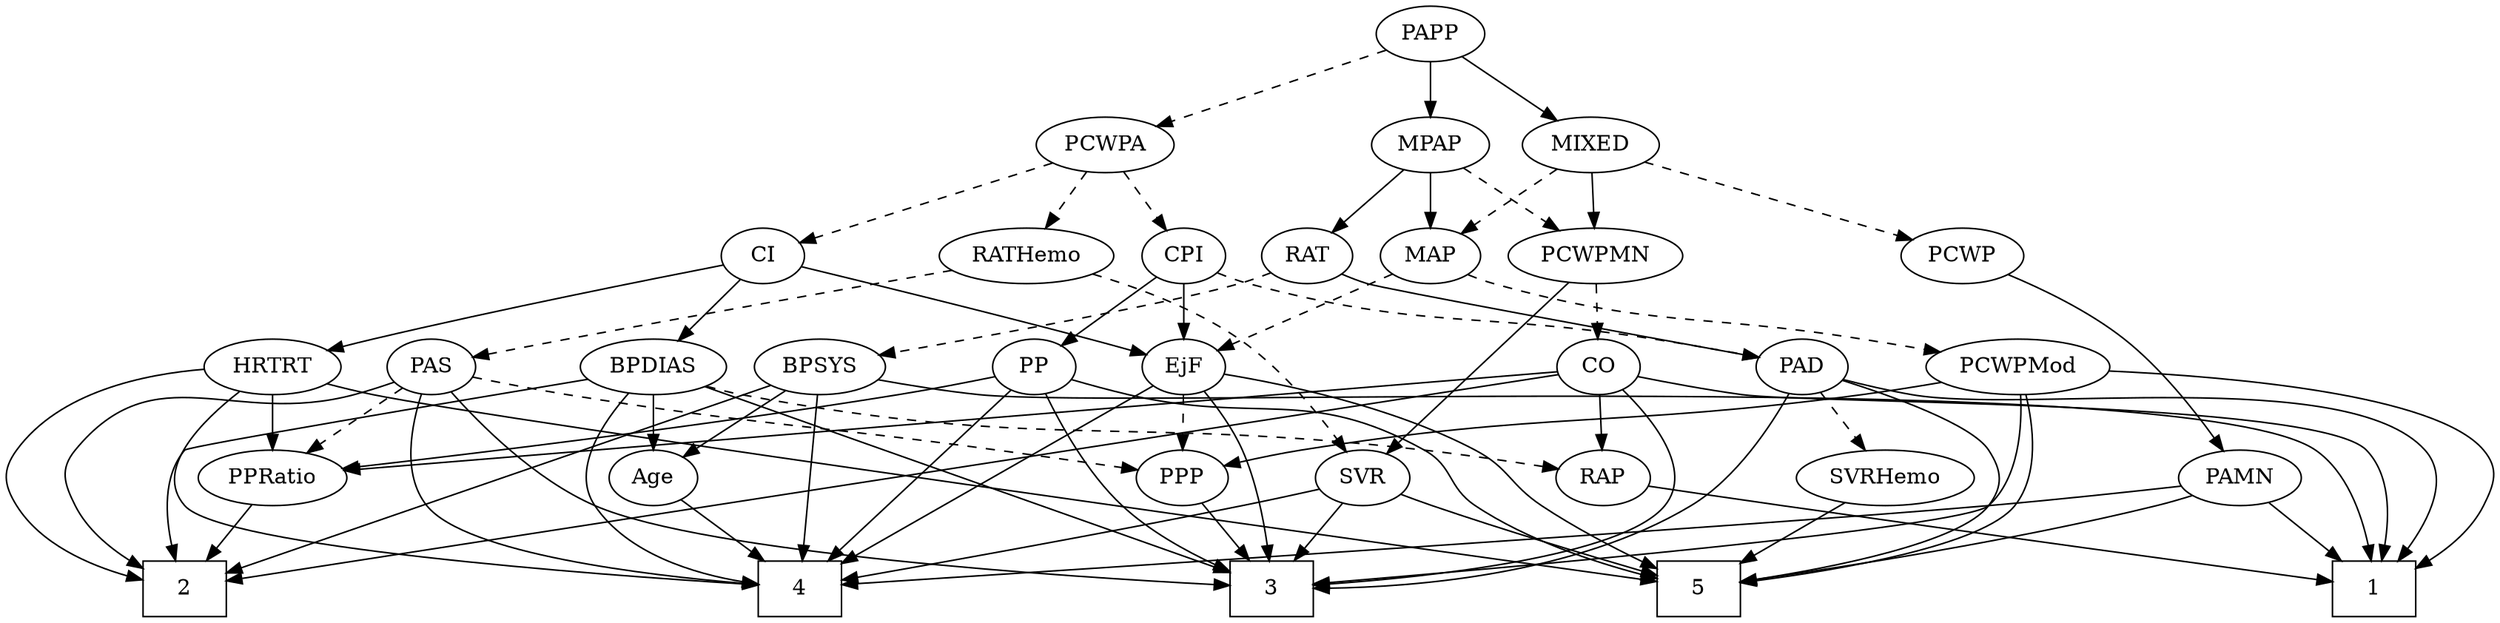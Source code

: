 strict digraph {
	graph [bb="0,0,1551.4,396"];
	node [label="\N"];
	1	[height=0.5,
		pos="1473.7,18",
		shape=box,
		width=0.75];
	2	[height=0.5,
		pos="111.71,18",
		shape=box,
		width=0.75];
	3	[height=0.5,
		pos="794.71,18",
		shape=box,
		width=0.75];
	4	[height=0.5,
		pos="494.71,18",
		shape=box,
		width=0.75];
	5	[height=0.5,
		pos="1058.7,18",
		shape=box,
		width=0.75];
	RAP	[height=0.5,
		pos="1000.7,90",
		width=0.77632];
	RAP -> 1	[pos="e,1446.6,22.96 1027.6,84.923 1050.5,81.464 1084.3,76.381 1113.7,72 1231.5,54.469 1371,34.019 1436.4,24.454",
		style=solid];
	PAS	[height=0.5,
		pos="260.71,162",
		width=0.75];
	PAS -> 2	[pos="e,84.411,32.684 237.96,152.06 230.33,149.25 221.72,146.29 213.71,144 139.87,122.89 93.024,167.69 44.708,108 34.642,95.563 37.738,\
86.402 44.708,72 51.428,58.116 63.746,46.766 76.004,38.182",
		style=solid];
	PAS -> 3	[pos="e,767.5,20.329 273.16,146 291.2,125.43 326.75,89.073 365.71,72 435.79,41.288 666.44,25.874 757.38,20.874",
		style=solid];
	PAS -> 4	[pos="e,467.63,20.894 253.97,144.22 247.34,124.65 240.36,92.393 256.71,72 281.44,41.156 396.78,27.106 457.35,21.764",
		style=solid];
	PPP	[height=0.5,
		pos="739.71,90",
		width=0.75];
	PAS -> PPP	[pos="e,713.7,94.876 286.25,155.79 304.23,152.21 328.88,147.5 350.71,144 471.11,124.68 501.92,124.77 622.71,108 649.86,104.23 680.52,99.768 \
703.65,96.361",
		style=dashed];
	PPRatio	[height=0.5,
		pos="164.71,90",
		width=1.1013];
	PAS -> PPRatio	[pos="e,184.86,105.7 243.1,148.16 229.09,137.94 209.2,123.44 192.97,111.61",
		style=dashed];
	PAD	[height=0.5,
		pos="1122.7,162",
		width=0.79437];
	PAD -> 1	[pos="e,1489.5,36.348 1148.3,153.64 1160.7,150.29 1175.9,146.52 1189.7,144 1259.4,131.25 1459.5,160.88 1506.7,108 1522.7,90.118 1509.8,\
63.82 1495.8,44.445",
		style=solid];
	PAD -> 3	[pos="e,822.06,18.48 1114.9,144.63 1104.2,124.23 1083.2,89.861 1054.7,72 984.81,28.202 885.49,19.744 832.1,18.616",
		style=solid];
	PAD -> 5	[pos="e,1085.8,18.211 1150.2,156.15 1176.2,149.94 1214,136.36 1231.7,108 1240.2,94.436 1241.2,84.864 1231.7,72 1200.6,29.946 1136.8,20.176 \
1096,18.485",
		style=solid];
	SVRHemo	[height=0.5,
		pos="1172.7,90",
		width=1.3902];
	PAD -> SVRHemo	[pos="e,1160.7,107.8 1134.1,145.12 1140.2,136.51 1147.9,125.67 1154.9,115.96",
		style=dashed];
	PAMN	[height=0.5,
		pos="1390.7,90",
		width=1.011];
	PAMN -> 1	[pos="e,1453.5,36.04 1408.3,74.155 1419.2,65.003 1433.3,53.061 1445.7,42.631",
		style=solid];
	PAMN -> 4	[pos="e,521.96,20.832 1355.7,84.903 1323.5,81.22 1274.4,75.819 1231.7,72 1093.4,59.641 662.25,30.301 532.2,21.523",
		style=solid];
	PAMN -> 5	[pos="e,1085.8,22.784 1362.4,78.584 1355.3,76.221 1347.8,73.863 1340.7,72 1254.2,49.289 1150.3,32.366 1096,24.282",
		style=solid];
	PCWP	[height=0.5,
		pos="1230.7,234",
		width=0.97491];
	PCWP -> PAMN	[pos="e,1378.4,107.28 1253.8,220.11 1270.7,210.19 1293.6,195.59 1311.7,180 1334.5,160.33 1356.9,134.23 1372,115.38",
		style=solid];
	PCWPMod	[height=0.5,
		pos="1250.7,162",
		width=1.4443];
	PCWPMod -> 1	[pos="e,1500.8,31.283 1302.3,159.37 1378.2,155.75 1514.4,144.26 1544.7,108 1555,95.724 1551.9,86.303 1544.7,72 1537.2,56.998 1523.2,45.157 \
1509.6,36.507",
		style=solid];
	PCWPMod -> 3	[pos="e,821.94,21.428 1252.4,143.75 1253.4,123.42 1251.5,90.122 1231.7,72 1217,58.538 935.41,31.764 832.21,22.36",
		style=solid];
	PCWPMod -> 5	[pos="e,1085.7,22.575 1255.8,143.95 1260.5,124.42 1264.6,92.502 1248.7,72 1230,47.954 1145.6,31.739 1095.8,24.079",
		style=solid];
	PCWPMod -> PPP	[pos="e,764.56,97.51 1207.3,152.05 1192.6,149.21 1176,146.23 1160.7,144 1007.3,121.59 966.66,133.41 813.71,108 800.81,105.86 786.79,102.82 \
774.46,99.907",
		style=solid];
	PCWPA	[height=0.5,
		pos="694.71,306",
		width=1.1555];
	CI	[height=0.5,
		pos="478.71,234",
		width=0.75];
	PCWPA -> CI	[pos="e,502.57,242.73 662.37,294.52 621.93,281.41 553.03,259.09 512.1,245.82",
		style=dashed];
	RATHemo	[height=0.5,
		pos="647.71,234",
		width=1.3721];
	PCWPA -> RATHemo	[pos="e,659.09,251.96 683.57,288.41 677.97,280.08 671.07,269.8 664.82,260.49",
		style=dashed];
	CPI	[height=0.5,
		pos="741.71,234",
		width=0.75];
	PCWPA -> CPI	[pos="e,730.97,250.99 705.85,288.41 711.67,279.74 718.9,268.97 725.34,259.38",
		style=dashed];
	PCWPMN	[height=0.5,
		pos="995.71,234",
		width=1.3902];
	CO	[height=0.5,
		pos="997.71,162",
		width=0.75];
	PCWPMN -> CO	[pos="e,997.22,180.1 996.2,215.7 996.42,207.98 996.69,198.71 996.93,190.11",
		style=dashed];
	SVR	[height=0.5,
		pos="850.71,90",
		width=0.77632];
	PCWPMN -> SVR	[pos="e,865.48,105.46 979.36,216.99 953.25,191.42 902.11,141.34 872.78,112.62",
		style=solid];
	CO -> 1	[pos="e,1478.7,36.324 1023.1,155.35 1040.4,151.67 1063.8,147.01 1084.7,144 1127.1,137.88 1439,138.86 1468.7,108 1484.1,92.034 1483.8,66.067 \
1480.6,46.292",
		style=solid];
	CO -> 2	[pos="e,139.05,23.382 971.67,156.83 845.5,136.61 297.71,48.81 149.05,24.985",
		style=solid];
	CO -> 3	[pos="e,821.91,20.769 1012.8,146.84 1030.8,128.2 1056.3,95.088 1037.7,72 1012.3,40.449 893.58,26.676 832,21.57",
		style=solid];
	CO -> RAP	[pos="e,999.98,108.1 998.45,143.7 998.78,135.98 999.18,126.71 999.55,118.11",
		style=solid];
	CO -> PPRatio	[pos="e,203.24,94.267 970.91,158.76 883.72,151.47 600.23,127.75 365.71,108 313.7,103.62 254.13,98.579 213.42,95.13",
		style=solid];
	BPDIAS	[height=0.5,
		pos="401.71,162",
		width=1.1735];
	CI -> BPDIAS	[pos="e,418.87,178.61 463.13,218.83 452.6,209.27 438.48,196.43 426.43,185.48",
		style=solid];
	HRTRT	[height=0.5,
		pos="164.71,162",
		width=1.1013];
	CI -> HRTRT	[pos="e,196.98,172.59 452.98,228.25 406.96,219.62 307.61,200.37 224.71,180 218.92,178.58 212.84,176.98 206.86,175.35",
		style=solid];
	EjF	[height=0.5,
		pos="741.71,162",
		width=0.75];
	CI -> EjF	[pos="e,717.35,170.17 503.57,226.76 542.05,217.07 618.3,197.64 682.71,180 690.82,177.78 699.54,175.31 707.72,172.96",
		style=solid];
	SVRHemo -> 5	[pos="e,1086.1,35.789 1148.5,74.155 1132.9,64.586 1112.4,51.968 1094.9,41.215",
		style=solid];
	MIXED	[height=0.5,
		pos="992.71,306",
		width=1.1193];
	MIXED -> PCWP	[pos="e,1201.1,243.7 1025.3,295.41 1068.6,282.68 1145,260.21 1191.4,246.56",
		style=dashed];
	MIXED -> PCWPMN	[pos="e,994.98,252.1 993.45,287.7 993.78,279.98 994.18,270.71 994.55,262.11",
		style=solid];
	MAP	[height=0.5,
		pos="896.71,234",
		width=0.84854];
	MIXED -> MAP	[pos="e,915.09,248.4 972.35,290.15 958.05,279.73 938.78,265.67 923.26,254.36",
		style=dashed];
	BPSYS	[height=0.5,
		pos="499.71,162",
		width=1.0471];
	BPSYS -> 1	[pos="e,1471.8,36.146 534.58,154.67 556.39,150.95 585.1,146.51 610.71,144 702.02,135.04 1360.3,160.22 1435.7,108 1455.9,93.995 1465.5,\
66.882 1469.9,46.244",
		style=solid];
	BPSYS -> 2	[pos="e,138.86,28.937 470.55,150.33 400.97,124.86 225.35,60.592 148.58,32.496",
		style=solid];
	BPSYS -> 4	[pos="e,495.31,36.189 499.11,143.87 498.25,119.67 496.69,75.211 495.67,46.393",
		style=solid];
	Age	[height=0.5,
		pos="401.71,90",
		width=0.75];
	BPSYS -> Age	[pos="e,419.68,103.84 479.4,146.5 464.55,135.89 444.26,121.4 428.15,109.88",
		style=solid];
	BPDIAS -> 2	[pos="e,106.83,36.019 363.2,154.5 286.11,141.4 119.78,112.68 115.71,108 101.16,91.287 101.64,65.41 104.89,45.858",
		style=solid];
	BPDIAS -> 3	[pos="e,767.51,28.828 432.87,149.74 504.55,123.84 680.81,60.155 757.76,32.349",
		style=solid];
	BPDIAS -> 4	[pos="e,467.49,21.505 386.34,144.93 370.49,126.32 350.12,95.26 365.71,72 385.97,41.775 426.9,28.772 457.24,23.187",
		style=solid];
	BPDIAS -> RAP	[pos="e,973.83,95.559 432.4,149.46 439.02,147.34 446.03,145.37 452.71,144 642.75,105.05 695.02,130.44 887.71,108 913.23,105.03 941.84,\
100.71 963.89,97.174",
		style=dashed];
	BPDIAS -> Age	[pos="e,401.71,108.1 401.71,143.7 401.71,135.98 401.71,126.71 401.71,118.11",
		style=solid];
	HRTRT -> 2	[pos="e,84.283,24.399 125.06,159.99 87.673,156.67 33.487,145.23 6.7081,108 -2.6349,95.011 -1.6777,85.626 6.7081,72 21.41,48.11 50.57,34.598 \
74.436,27.205",
		style=solid];
	HRTRT -> 4	[pos="e,467.68,18.431 145.91,145.93 124.76,127.2 95.797,94.89 115.71,72 159.82,21.293 370.91,17.631 457.51,18.325",
		style=solid];
	HRTRT -> 5	[pos="e,1031.3,22.9 196.59,151.15 205.62,148.59 215.5,145.99 224.71,144 303.85,126.91 868.85,46.035 1021,24.357",
		style=solid];
	HRTRT -> PPRatio	[pos="e,164.71,108.1 164.71,143.7 164.71,135.98 164.71,126.71 164.71,118.11",
		style=solid];
	RATHemo -> PAS	[pos="e,286.3,167.91 603.9,225.33 545.94,215.14 440.6,196.51 350.71,180 332.71,176.69 312.7,172.92 296.12,169.78",
		style=dashed];
	RATHemo -> SVR	[pos="e,841,107.21 682.22,221.11 715.16,209.38 762.02,191.57 777.71,180 801.56,162.41 822.27,135.34 835.48,115.67",
		style=dashed];
	MAP -> PCWPMod	[pos="e,1206.3,171.63 920.05,221.96 925.43,219.73 931.2,217.59 936.71,216 1033.6,188.07 1061.4,197.36 1160.7,180 1172.2,177.99 1184.5,\
175.73 1196.2,173.54",
		style=dashed];
	MAP -> EjF	[pos="e,763.46,172.83 873.17,222.37 846.38,210.27 802.53,190.47 772.92,177.09",
		style=dashed];
	MPAP	[height=0.5,
		pos="896.71,306",
		width=0.97491];
	MPAP -> PCWPMN	[pos="e,973.99,250.36 916.74,290.83 930.76,280.92 949.73,267.51 965.56,256.31",
		style=dashed];
	MPAP -> MAP	[pos="e,896.71,252.1 896.71,287.7 896.71,279.98 896.71,270.71 896.71,262.11",
		style=solid];
	RAT	[height=0.5,
		pos="820.71,234",
		width=0.75827];
	MPAP -> RAT	[pos="e,835.88,248.97 880.22,289.81 869.4,279.85 855.12,266.7 843.26,255.77",
		style=solid];
	CPI -> PAD	[pos="e,1095.9,168.45 763.69,223.17 770.34,220.51 777.73,217.86 784.71,216 892.77,187.25 923.43,198.49 1033.7,180 1050.9,177.12 1069.9,\
173.55 1085.9,170.43",
		style=dashed];
	PP	[height=0.5,
		pos="646.71,162",
		width=0.75];
	CPI -> PP	[pos="e,664.34,175.99 724.28,220.16 709.78,209.47 688.92,194.1 672.48,181.99",
		style=solid];
	CPI -> EjF	[pos="e,741.71,180.1 741.71,215.7 741.71,207.98 741.71,198.71 741.71,190.11",
		style=solid];
	PP -> 3	[pos="e,767.38,30.677 654.23,144.58 663.65,125.37 681.32,93.459 703.71,72 719.56,56.809 740.56,44.208 758.39,35.111",
		style=solid];
	PP -> 4	[pos="e,513.06,36.142 631.58,146.87 605.69,122.68 552.6,73.084 520.69,43.268",
		style=solid];
	PP -> 5	[pos="e,1031.5,25.437 670.7,153.59 681.36,150.42 694.11,146.81 705.71,144 785.84,124.57 815.83,148.4 887.71,108 906.63,97.365 902.77,84.216 \
920.71,72 951.83,50.81 992.6,36.501 1021.7,28.146",
		style=solid];
	PP -> PPRatio	[pos="e,202.45,95.848 620.84,156.38 600.67,152.83 571.94,147.89 546.71,144 426.72,125.48 285.05,106.61 212.62,97.17",
		style=solid];
	PPP -> 3	[pos="e,781.25,36.127 751.64,73.811 758.45,65.141 767.17,54.052 774.97,44.12",
		style=solid];
	PAPP	[height=0.5,
		pos="896.71,378",
		width=0.88464];
	PAPP -> PCWPA	[pos="e,726.1,317.88 870.3,367.85 836.02,355.97 775.83,335.11 735.62,321.18",
		style=dashed];
	PAPP -> MIXED	[pos="e,972.46,321.77 915.67,363.17 929.51,353.08 948.49,339.24 964.15,327.82",
		style=solid];
	PAPP -> MPAP	[pos="e,896.71,324.1 896.71,359.7 896.71,351.98 896.71,342.71 896.71,334.11",
		style=solid];
	SVR -> 3	[pos="e,808.68,36.461 838.28,73.465 831.43,64.906 822.76,54.069 814.96,44.32",
		style=solid];
	SVR -> 4	[pos="e,521.9,23.788 824.73,82.866 810.31,79.524 792.05,75.392 775.71,72 688.67,53.933 585.91,35.21 532.01,25.588",
		style=solid];
	SVR -> 5	[pos="e,1031.5,27.007 873.69,79.332 879.84,76.848 886.49,74.246 892.71,72 936.54,56.157 987.74,40.188 1021.6,29.982",
		style=solid];
	RAT -> PAD	[pos="e,1095.7,168.21 841.68,222.05 846.52,219.81 851.72,217.65 856.71,216 867.55,212.42 1014.8,183.82 1085.4,170.18",
		style=solid];
	RAT -> BPSYS	[pos="e,534.65,168.82 798.67,223.37 792.02,220.71 784.65,218.01 777.71,216 734.71,203.52 612.04,181.95 544.93,170.55",
		style=dashed];
	PPRatio -> 2	[pos="e,124.67,36.124 152.42,72.765 145.98,64.268 137.96,53.677 130.75,44.146",
		style=solid];
	Age -> 4	[pos="e,472.01,36.082 419.2,75.834 431.69,66.431 448.83,53.529 463.63,42.394",
		style=solid];
	EjF -> 3	[pos="e,792.89,36.274 753.72,145.59 761.08,135.43 770.13,121.55 775.71,108 783.86,88.184 788.71,64.386 791.46,46.386",
		style=solid];
	EjF -> 4	[pos="e,521.97,34.671 721.91,149.62 680.36,125.73 583.52,70.058 530.68,39.678",
		style=solid];
	EjF -> 5	[pos="e,1031.7,32.335 767.58,156.78 803.57,150.16 870.02,135.2 920.71,108 942.67,96.216 943.18,86.134 963.71,72 982.39,59.141 1004.4,46.685 \
1022.6,37.083",
		style=solid];
	EjF -> PPP	[pos="e,740.2,108.1 741.21,143.7 740.99,135.98 740.73,126.71 740.48,118.11",
		style=dashed];
}
